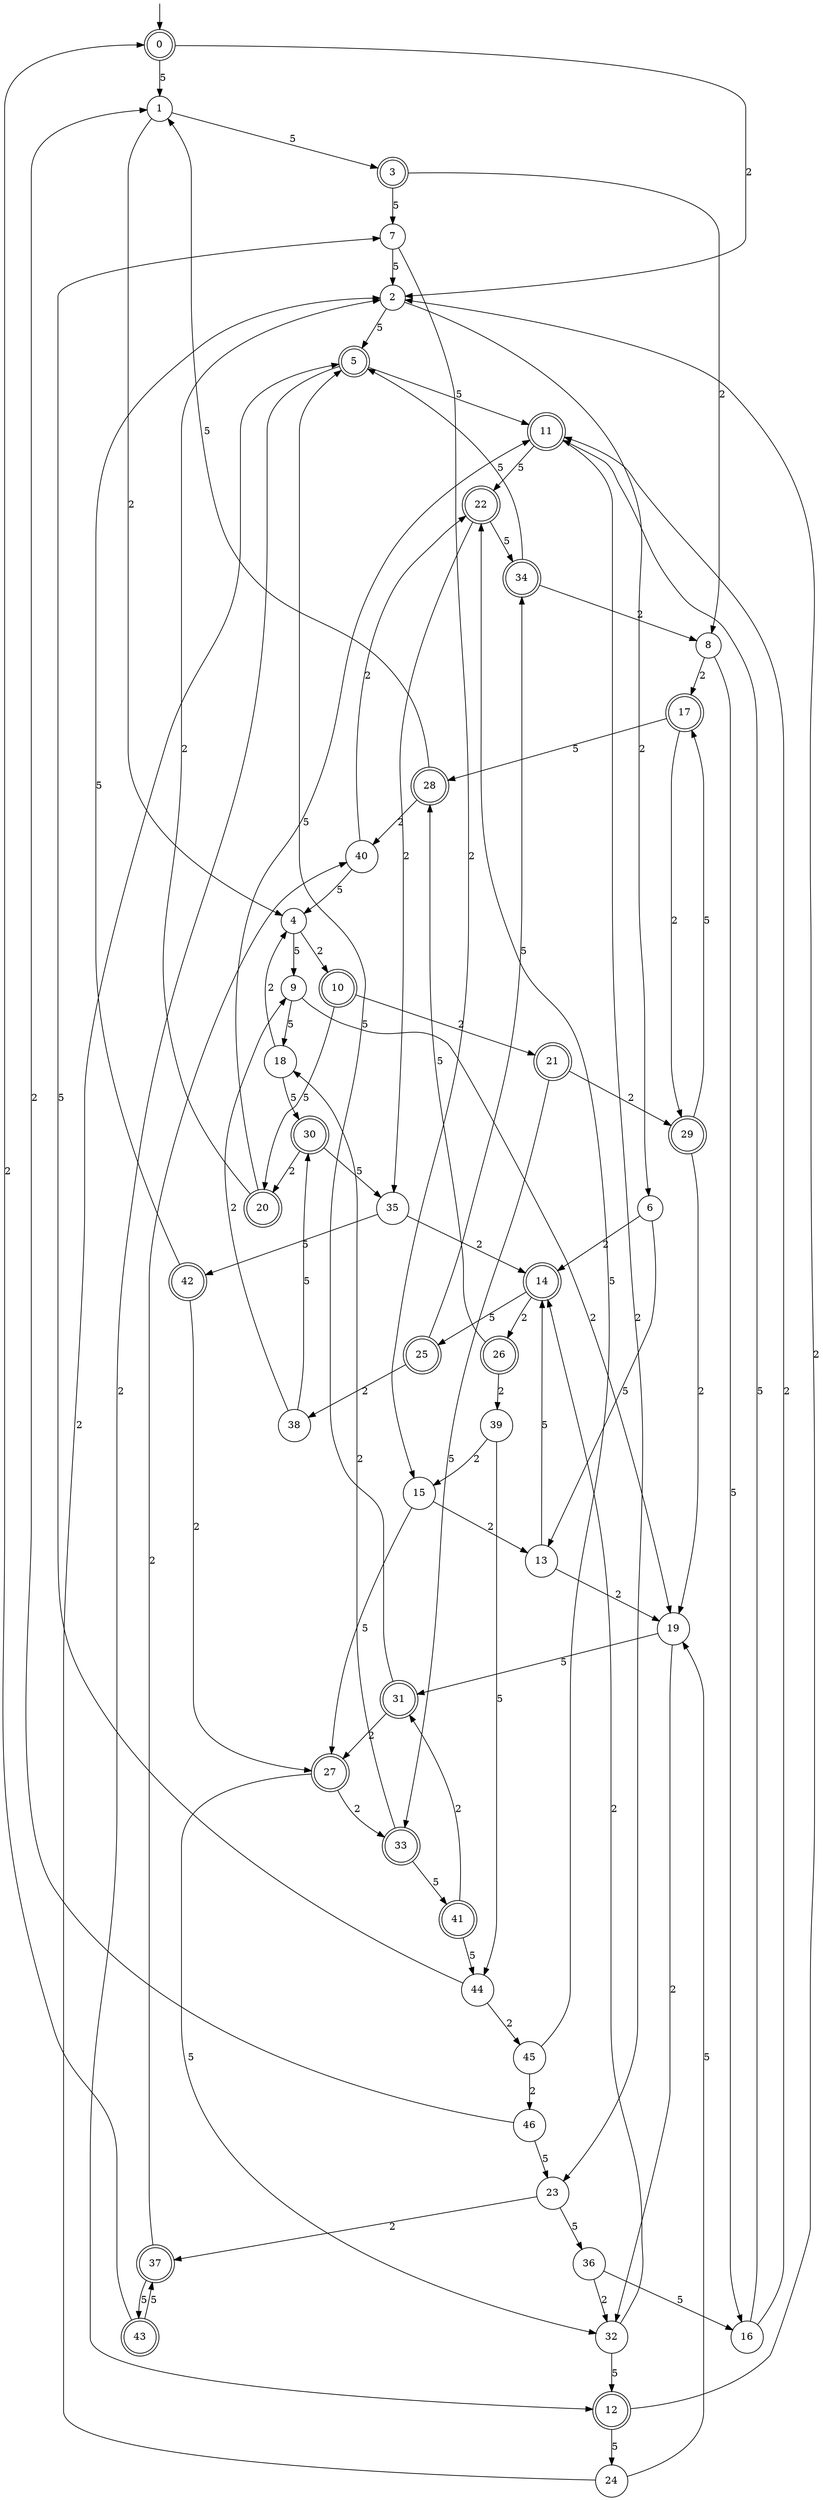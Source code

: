 digraph g {

	s0 [shape="doublecircle" label="0"];
	s1 [shape="circle" label="1"];
	s2 [shape="circle" label="2"];
	s3 [shape="doublecircle" label="3"];
	s4 [shape="circle" label="4"];
	s5 [shape="doublecircle" label="5"];
	s6 [shape="circle" label="6"];
	s7 [shape="circle" label="7"];
	s8 [shape="circle" label="8"];
	s9 [shape="circle" label="9"];
	s10 [shape="doublecircle" label="10"];
	s11 [shape="doublecircle" label="11"];
	s12 [shape="doublecircle" label="12"];
	s13 [shape="circle" label="13"];
	s14 [shape="doublecircle" label="14"];
	s15 [shape="circle" label="15"];
	s16 [shape="circle" label="16"];
	s17 [shape="doublecircle" label="17"];
	s18 [shape="circle" label="18"];
	s19 [shape="circle" label="19"];
	s20 [shape="doublecircle" label="20"];
	s21 [shape="doublecircle" label="21"];
	s22 [shape="doublecircle" label="22"];
	s23 [shape="circle" label="23"];
	s24 [shape="circle" label="24"];
	s25 [shape="doublecircle" label="25"];
	s26 [shape="doublecircle" label="26"];
	s27 [shape="doublecircle" label="27"];
	s28 [shape="doublecircle" label="28"];
	s29 [shape="doublecircle" label="29"];
	s30 [shape="doublecircle" label="30"];
	s31 [shape="doublecircle" label="31"];
	s32 [shape="circle" label="32"];
	s33 [shape="doublecircle" label="33"];
	s34 [shape="doublecircle" label="34"];
	s35 [shape="circle" label="35"];
	s36 [shape="circle" label="36"];
	s37 [shape="doublecircle" label="37"];
	s38 [shape="circle" label="38"];
	s39 [shape="circle" label="39"];
	s40 [shape="circle" label="40"];
	s41 [shape="doublecircle" label="41"];
	s42 [shape="doublecircle" label="42"];
	s43 [shape="doublecircle" label="43"];
	s44 [shape="circle" label="44"];
	s45 [shape="circle" label="45"];
	s46 [shape="circle" label="46"];
	s0 -> s1 [label="5"];
	s0 -> s2 [label="2"];
	s1 -> s3 [label="5"];
	s1 -> s4 [label="2"];
	s2 -> s5 [label="5"];
	s2 -> s6 [label="2"];
	s3 -> s7 [label="5"];
	s3 -> s8 [label="2"];
	s4 -> s9 [label="5"];
	s4 -> s10 [label="2"];
	s5 -> s11 [label="5"];
	s5 -> s12 [label="2"];
	s6 -> s13 [label="5"];
	s6 -> s14 [label="2"];
	s7 -> s2 [label="5"];
	s7 -> s15 [label="2"];
	s8 -> s16 [label="5"];
	s8 -> s17 [label="2"];
	s9 -> s18 [label="5"];
	s9 -> s19 [label="2"];
	s10 -> s20 [label="5"];
	s10 -> s21 [label="2"];
	s11 -> s22 [label="5"];
	s11 -> s23 [label="2"];
	s12 -> s24 [label="5"];
	s12 -> s2 [label="2"];
	s13 -> s14 [label="5"];
	s13 -> s19 [label="2"];
	s14 -> s25 [label="5"];
	s14 -> s26 [label="2"];
	s15 -> s27 [label="5"];
	s15 -> s13 [label="2"];
	s16 -> s11 [label="5"];
	s16 -> s11 [label="2"];
	s17 -> s28 [label="5"];
	s17 -> s29 [label="2"];
	s18 -> s30 [label="5"];
	s18 -> s4 [label="2"];
	s19 -> s31 [label="5"];
	s19 -> s32 [label="2"];
	s20 -> s11 [label="5"];
	s20 -> s2 [label="2"];
	s21 -> s33 [label="5"];
	s21 -> s29 [label="2"];
	s22 -> s34 [label="5"];
	s22 -> s35 [label="2"];
	s23 -> s36 [label="5"];
	s23 -> s37 [label="2"];
	s24 -> s19 [label="5"];
	s24 -> s5 [label="2"];
	s25 -> s34 [label="5"];
	s25 -> s38 [label="2"];
	s26 -> s28 [label="5"];
	s26 -> s39 [label="2"];
	s27 -> s32 [label="5"];
	s27 -> s33 [label="2"];
	s28 -> s1 [label="5"];
	s28 -> s40 [label="2"];
	s29 -> s17 [label="5"];
	s29 -> s19 [label="2"];
	s30 -> s35 [label="5"];
	s30 -> s20 [label="2"];
	s31 -> s5 [label="5"];
	s31 -> s27 [label="2"];
	s32 -> s12 [label="5"];
	s32 -> s14 [label="2"];
	s33 -> s41 [label="5"];
	s33 -> s18 [label="2"];
	s34 -> s5 [label="5"];
	s34 -> s8 [label="2"];
	s35 -> s42 [label="5"];
	s35 -> s14 [label="2"];
	s36 -> s16 [label="5"];
	s36 -> s32 [label="2"];
	s37 -> s43 [label="5"];
	s37 -> s40 [label="2"];
	s38 -> s30 [label="5"];
	s38 -> s9 [label="2"];
	s39 -> s44 [label="5"];
	s39 -> s15 [label="2"];
	s40 -> s4 [label="5"];
	s40 -> s22 [label="2"];
	s41 -> s44 [label="5"];
	s41 -> s31 [label="2"];
	s42 -> s2 [label="5"];
	s42 -> s27 [label="2"];
	s43 -> s37 [label="5"];
	s43 -> s0 [label="2"];
	s44 -> s7 [label="5"];
	s44 -> s45 [label="2"];
	s45 -> s22 [label="5"];
	s45 -> s46 [label="2"];
	s46 -> s23 [label="5"];
	s46 -> s1 [label="2"];

__start0 [label="" shape="none" width="0" height="0"];
__start0 -> s0;

}

